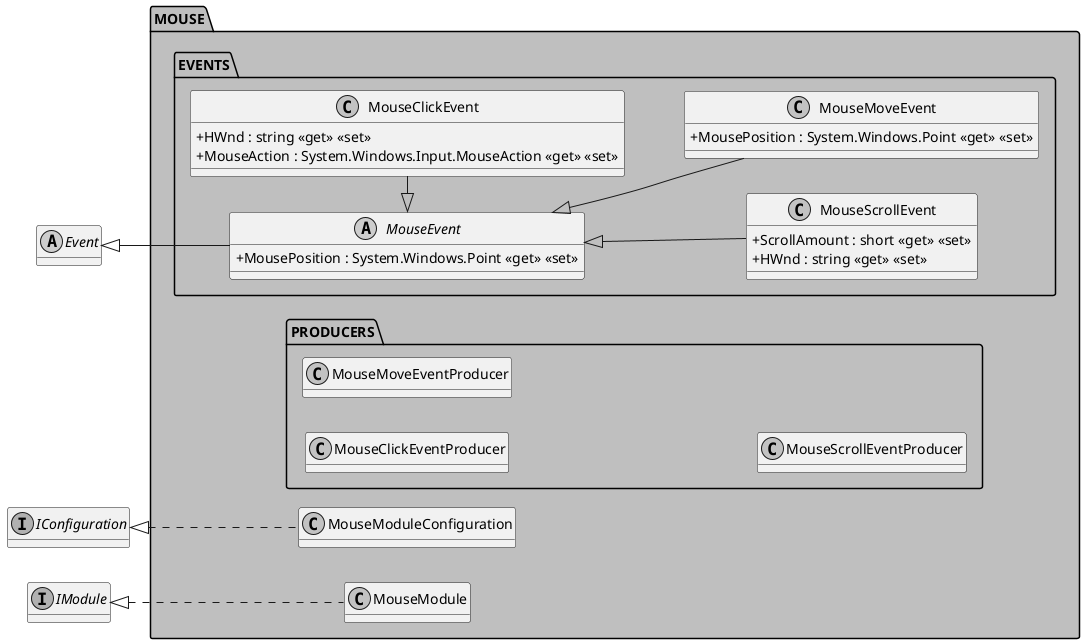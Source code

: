@startuml MODULES_MOUSE
skinparam monochrome true
'skinparam linetype ortho
skinparam classAttributeIconSize 0

left to right direction
hide empty fields
!startsub default
package "MOUSE" #BFBFBF {
    class MouseModule 
    class MouseModuleConfiguration

    package "EVENTS" {
        abstract class MouseEvent {
            + MousePosition : System.Windows.Point <<get>> <<set>>
        }

        class MouseMoveEvent {
            + MousePosition : System.Windows.Point <<get>> <<set>>
        }

        class MouseClickEvent {
            + HWnd : string <<get>> <<set>>
            + MouseAction : System.Windows.Input.MouseAction <<get>> <<set>>
        }
        
        class MouseScrollEvent {
            + ScrollAmount : short <<get>> <<set>>
            + HWnd : string <<get>> <<set>>
        }
    }

    package "PRODUCERS" {
        class MouseClickEventProducer
        class MouseMoveEventProducer
        class MouseScrollEventProducer
    }
}

' Mouse
interface IConfiguration
interface IModule
abstract class Event
Event <|-- MouseEvent
IModule <|.. MouseModule
IConfiguration <|.. MouseModuleConfiguration
MouseEvent <|- MouseClickEvent
MouseEvent <|-- MouseScrollEvent
MouseEvent <|-- MouseMoveEvent
!endsub
@enduml
